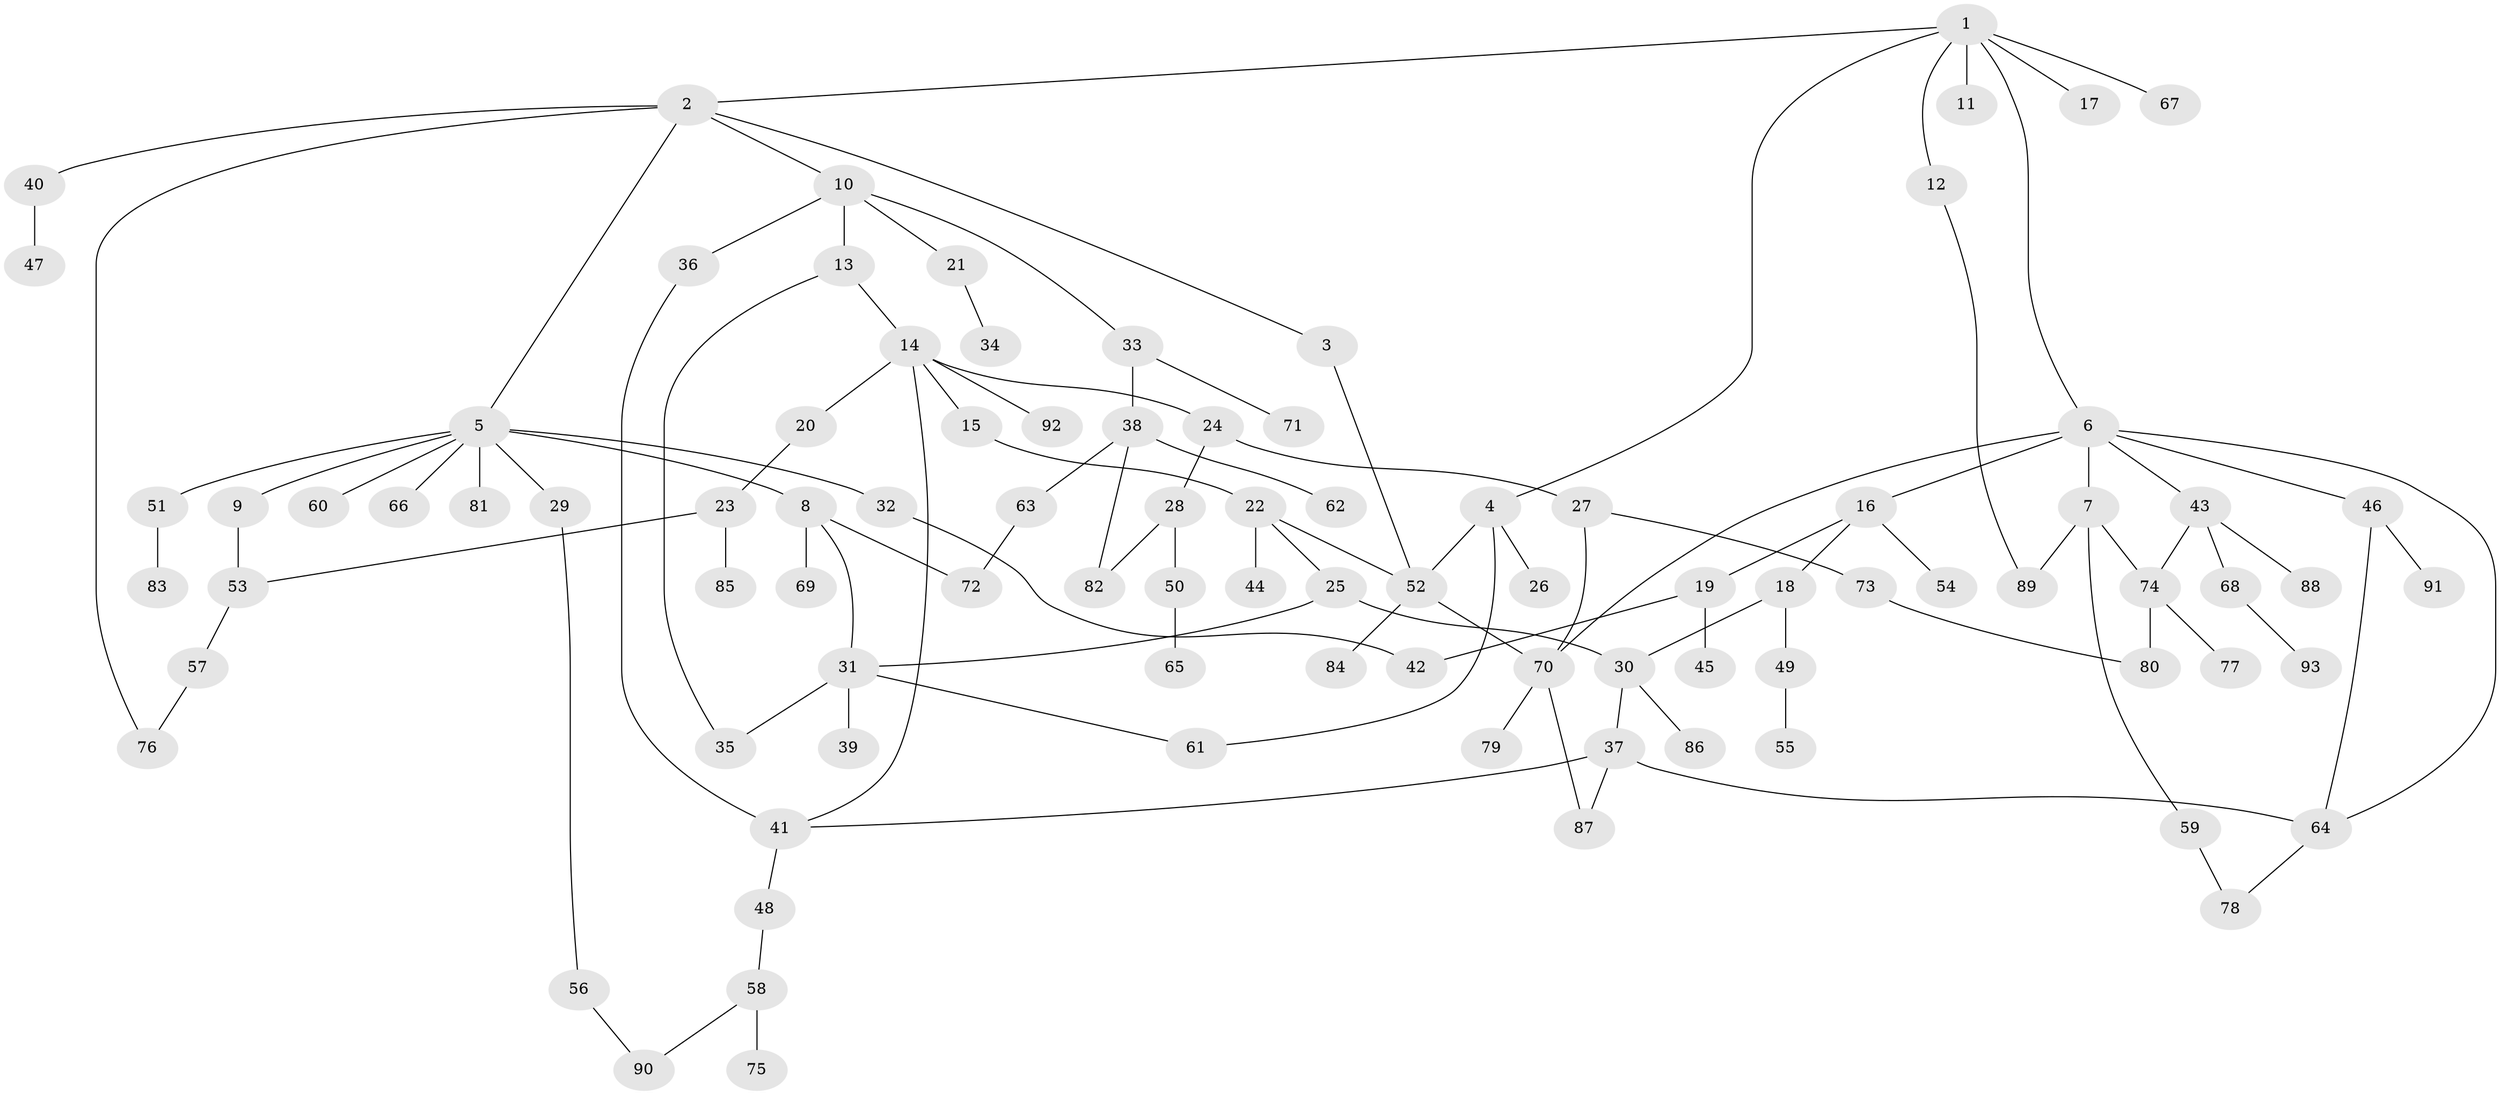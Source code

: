 // coarse degree distribution, {6: 0.03076923076923077, 4: 0.13846153846153847, 1: 0.4, 2: 0.26153846153846155, 7: 0.03076923076923077, 5: 0.046153846153846156, 3: 0.06153846153846154, 11: 0.015384615384615385, 8: 0.015384615384615385}
// Generated by graph-tools (version 1.1) at 2025/44/03/04/25 21:44:21]
// undirected, 93 vertices, 115 edges
graph export_dot {
graph [start="1"]
  node [color=gray90,style=filled];
  1;
  2;
  3;
  4;
  5;
  6;
  7;
  8;
  9;
  10;
  11;
  12;
  13;
  14;
  15;
  16;
  17;
  18;
  19;
  20;
  21;
  22;
  23;
  24;
  25;
  26;
  27;
  28;
  29;
  30;
  31;
  32;
  33;
  34;
  35;
  36;
  37;
  38;
  39;
  40;
  41;
  42;
  43;
  44;
  45;
  46;
  47;
  48;
  49;
  50;
  51;
  52;
  53;
  54;
  55;
  56;
  57;
  58;
  59;
  60;
  61;
  62;
  63;
  64;
  65;
  66;
  67;
  68;
  69;
  70;
  71;
  72;
  73;
  74;
  75;
  76;
  77;
  78;
  79;
  80;
  81;
  82;
  83;
  84;
  85;
  86;
  87;
  88;
  89;
  90;
  91;
  92;
  93;
  1 -- 2;
  1 -- 4;
  1 -- 6;
  1 -- 11;
  1 -- 12;
  1 -- 17;
  1 -- 67;
  2 -- 3;
  2 -- 5;
  2 -- 10;
  2 -- 40;
  2 -- 76;
  3 -- 52;
  4 -- 26;
  4 -- 61;
  4 -- 52;
  5 -- 8;
  5 -- 9;
  5 -- 29;
  5 -- 32;
  5 -- 51;
  5 -- 60;
  5 -- 66;
  5 -- 81;
  6 -- 7;
  6 -- 16;
  6 -- 43;
  6 -- 46;
  6 -- 70;
  6 -- 64;
  7 -- 59;
  7 -- 74;
  7 -- 89;
  8 -- 31;
  8 -- 69;
  8 -- 72;
  9 -- 53;
  10 -- 13;
  10 -- 21;
  10 -- 33;
  10 -- 36;
  12 -- 89;
  13 -- 14;
  13 -- 35;
  14 -- 15;
  14 -- 20;
  14 -- 24;
  14 -- 41;
  14 -- 92;
  15 -- 22;
  16 -- 18;
  16 -- 19;
  16 -- 54;
  18 -- 30;
  18 -- 49;
  19 -- 42;
  19 -- 45;
  20 -- 23;
  21 -- 34;
  22 -- 25;
  22 -- 44;
  22 -- 52;
  23 -- 53;
  23 -- 85;
  24 -- 27;
  24 -- 28;
  25 -- 30;
  25 -- 31;
  27 -- 73;
  27 -- 70;
  28 -- 50;
  28 -- 82;
  29 -- 56;
  30 -- 37;
  30 -- 86;
  31 -- 35;
  31 -- 39;
  31 -- 61;
  32 -- 42;
  33 -- 38;
  33 -- 71;
  36 -- 41;
  37 -- 64;
  37 -- 87;
  37 -- 41;
  38 -- 62;
  38 -- 63;
  38 -- 82;
  40 -- 47;
  41 -- 48;
  43 -- 68;
  43 -- 88;
  43 -- 74;
  46 -- 91;
  46 -- 64;
  48 -- 58;
  49 -- 55;
  50 -- 65;
  51 -- 83;
  52 -- 84;
  52 -- 70;
  53 -- 57;
  56 -- 90;
  57 -- 76;
  58 -- 75;
  58 -- 90;
  59 -- 78;
  63 -- 72;
  64 -- 78;
  68 -- 93;
  70 -- 79;
  70 -- 87;
  73 -- 80;
  74 -- 77;
  74 -- 80;
}
